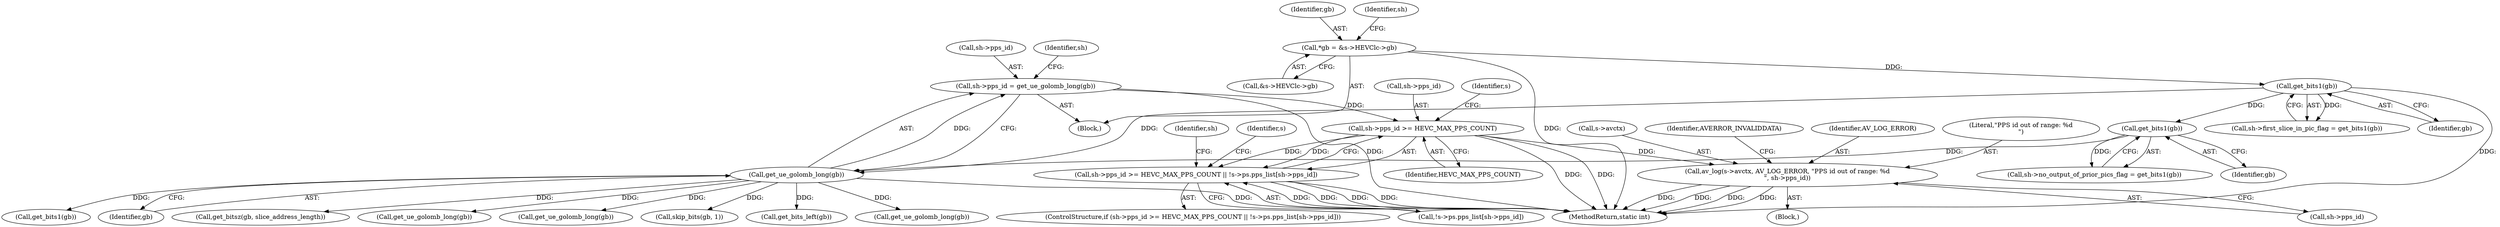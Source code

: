 digraph "0_FFmpeg_54655623a82632e7624714d7b2a3e039dc5faa7e_0@pointer" {
"1000197" [label="(Call,sh->pps_id = get_ue_golomb_long(gb))"];
"1000201" [label="(Call,get_ue_golomb_long(gb))"];
"1000132" [label="(Call,get_bits1(gb))"];
"1000111" [label="(Call,*gb = &s->HEVClc->gb)"];
"1000195" [label="(Call,get_bits1(gb))"];
"1000205" [label="(Call,sh->pps_id >= HEVC_MAX_PPS_COUNT)"];
"1000204" [label="(Call,sh->pps_id >= HEVC_MAX_PPS_COUNT || !s->ps.pps_list[sh->pps_id])"];
"1000221" [label="(Call,av_log(s->avctx, AV_LOG_ERROR, \"PPS id out of range: %d\n\", sh->pps_id))"];
"1000214" [label="(Identifier,s)"];
"1001808" [label="(Call,get_ue_golomb_long(gb))"];
"1000487" [label="(Call,get_bits1(gb))"];
"1000111" [label="(Call,*gb = &s->HEVClc->gb)"];
"1000113" [label="(Call,&s->HEVClc->gb)"];
"1000207" [label="(Identifier,sh)"];
"1000202" [label="(Identifier,gb)"];
"1000203" [label="(ControlStructure,if (sh->pps_id >= HEVC_MAX_PPS_COUNT || !s->ps.pps_list[sh->pps_id]))"];
"1000132" [label="(Call,get_bits1(gb))"];
"1000511" [label="(Call,get_bitsz(gb, slice_address_length))"];
"1000201" [label="(Call,get_ue_golomb_long(gb))"];
"1000210" [label="(Call,!s->ps.pps_list[sh->pps_id])"];
"1000206" [label="(Call,sh->pps_id)"];
"1000220" [label="(Block,)"];
"1000226" [label="(Literal,\"PPS id out of range: %d\n\")"];
"1000617" [label="(Call,get_ue_golomb_long(gb))"];
"1000236" [label="(Identifier,sh)"];
"1000198" [label="(Call,sh->pps_id)"];
"1000222" [label="(Call,s->avctx)"];
"1000128" [label="(Call,sh->first_slice_in_pic_flag = get_bits1(gb))"];
"1000209" [label="(Identifier,HEVC_MAX_PPS_COUNT)"];
"1000133" [label="(Identifier,gb)"];
"1000191" [label="(Call,sh->no_output_of_prior_pics_flag = get_bits1(gb))"];
"1000196" [label="(Identifier,gb)"];
"1000227" [label="(Call,sh->pps_id)"];
"1000223" [label="(Identifier,s)"];
"1000109" [label="(Block,)"];
"1002030" [label="(Call,get_ue_golomb_long(gb))"];
"1000231" [label="(Identifier,AVERROR_INVALIDDATA)"];
"1000225" [label="(Identifier,AV_LOG_ERROR)"];
"1000204" [label="(Call,sh->pps_id >= HEVC_MAX_PPS_COUNT || !s->ps.pps_list[sh->pps_id])"];
"1000205" [label="(Call,sh->pps_id >= HEVC_MAX_PPS_COUNT)"];
"1000610" [label="(Call,skip_bits(gb, 1))"];
"1000112" [label="(Identifier,gb)"];
"1002212" [label="(MethodReturn,static int)"];
"1000197" [label="(Call,sh->pps_id = get_ue_golomb_long(gb))"];
"1000121" [label="(Identifier,sh)"];
"1000195" [label="(Call,get_bits1(gb))"];
"1000221" [label="(Call,av_log(s->avctx, AV_LOG_ERROR, \"PPS id out of range: %d\n\", sh->pps_id))"];
"1002140" [label="(Call,get_bits_left(gb))"];
"1000197" -> "1000109"  [label="AST: "];
"1000197" -> "1000201"  [label="CFG: "];
"1000198" -> "1000197"  [label="AST: "];
"1000201" -> "1000197"  [label="AST: "];
"1000207" -> "1000197"  [label="CFG: "];
"1000197" -> "1002212"  [label="DDG: "];
"1000201" -> "1000197"  [label="DDG: "];
"1000197" -> "1000205"  [label="DDG: "];
"1000201" -> "1000202"  [label="CFG: "];
"1000202" -> "1000201"  [label="AST: "];
"1000201" -> "1002212"  [label="DDG: "];
"1000132" -> "1000201"  [label="DDG: "];
"1000195" -> "1000201"  [label="DDG: "];
"1000201" -> "1000487"  [label="DDG: "];
"1000201" -> "1000511"  [label="DDG: "];
"1000201" -> "1000610"  [label="DDG: "];
"1000201" -> "1000617"  [label="DDG: "];
"1000201" -> "1001808"  [label="DDG: "];
"1000201" -> "1002030"  [label="DDG: "];
"1000201" -> "1002140"  [label="DDG: "];
"1000132" -> "1000128"  [label="AST: "];
"1000132" -> "1000133"  [label="CFG: "];
"1000133" -> "1000132"  [label="AST: "];
"1000128" -> "1000132"  [label="CFG: "];
"1000132" -> "1002212"  [label="DDG: "];
"1000132" -> "1000128"  [label="DDG: "];
"1000111" -> "1000132"  [label="DDG: "];
"1000132" -> "1000195"  [label="DDG: "];
"1000111" -> "1000109"  [label="AST: "];
"1000111" -> "1000113"  [label="CFG: "];
"1000112" -> "1000111"  [label="AST: "];
"1000113" -> "1000111"  [label="AST: "];
"1000121" -> "1000111"  [label="CFG: "];
"1000111" -> "1002212"  [label="DDG: "];
"1000195" -> "1000191"  [label="AST: "];
"1000195" -> "1000196"  [label="CFG: "];
"1000196" -> "1000195"  [label="AST: "];
"1000191" -> "1000195"  [label="CFG: "];
"1000195" -> "1000191"  [label="DDG: "];
"1000205" -> "1000204"  [label="AST: "];
"1000205" -> "1000209"  [label="CFG: "];
"1000206" -> "1000205"  [label="AST: "];
"1000209" -> "1000205"  [label="AST: "];
"1000214" -> "1000205"  [label="CFG: "];
"1000204" -> "1000205"  [label="CFG: "];
"1000205" -> "1002212"  [label="DDG: "];
"1000205" -> "1002212"  [label="DDG: "];
"1000205" -> "1000204"  [label="DDG: "];
"1000205" -> "1000204"  [label="DDG: "];
"1000205" -> "1000221"  [label="DDG: "];
"1000204" -> "1000203"  [label="AST: "];
"1000204" -> "1000210"  [label="CFG: "];
"1000210" -> "1000204"  [label="AST: "];
"1000223" -> "1000204"  [label="CFG: "];
"1000236" -> "1000204"  [label="CFG: "];
"1000204" -> "1002212"  [label="DDG: "];
"1000204" -> "1002212"  [label="DDG: "];
"1000204" -> "1002212"  [label="DDG: "];
"1000210" -> "1000204"  [label="DDG: "];
"1000221" -> "1000220"  [label="AST: "];
"1000221" -> "1000227"  [label="CFG: "];
"1000222" -> "1000221"  [label="AST: "];
"1000225" -> "1000221"  [label="AST: "];
"1000226" -> "1000221"  [label="AST: "];
"1000227" -> "1000221"  [label="AST: "];
"1000231" -> "1000221"  [label="CFG: "];
"1000221" -> "1002212"  [label="DDG: "];
"1000221" -> "1002212"  [label="DDG: "];
"1000221" -> "1002212"  [label="DDG: "];
"1000221" -> "1002212"  [label="DDG: "];
}
